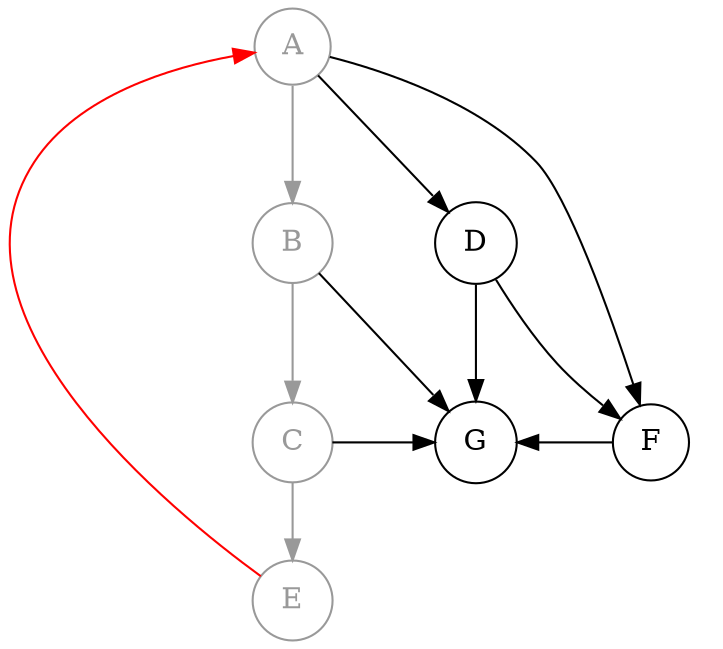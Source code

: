 digraph G {
	node [shape=circle, width=0.3];
	
	subgraph col_2{
    	A -> B [weight=1000, color=grey60]
    	B -> C [weight=1000, color=grey60]
    	C -> E [weight=1000, color=grey60]
	}
	subgraph col_1{
	    D, G;
	}
	
	A, B, C, E [color=grey60, fontcolor=grey60]
	
	A -> D -> F
	A -> F
	B -> G
	B -> D [label="       ", style=invis]
	C -> G [label="       "]
	F -> G [label="      ", weight=0]
	D -> G
	
	E -> A [color=red]
	
	X -> Y -> F [style=invis]
	X, Y [style=invis]
	TTTT -> C [style=invis]
	TTTT [style=invis]
	
	{rank=same; B, D}
	{rank=same; C, F, G}
}